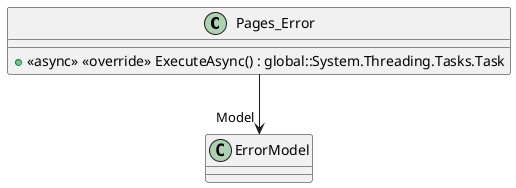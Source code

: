 @startuml
class Pages_Error {
    + <<async>> <<override>> ExecuteAsync() : global::System.Threading.Tasks.Task
}
Pages_Error --> "Model" ErrorModel
@enduml
